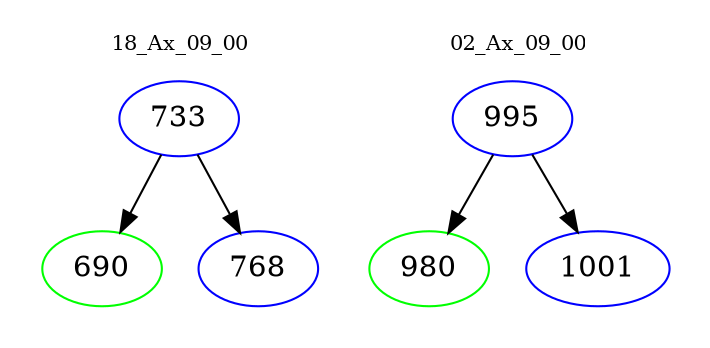 digraph{
subgraph cluster_0 {
color = white
label = "18_Ax_09_00";
fontsize=10;
T0_733 [label="733", color="blue"]
T0_733 -> T0_690 [color="black"]
T0_690 [label="690", color="green"]
T0_733 -> T0_768 [color="black"]
T0_768 [label="768", color="blue"]
}
subgraph cluster_1 {
color = white
label = "02_Ax_09_00";
fontsize=10;
T1_995 [label="995", color="blue"]
T1_995 -> T1_980 [color="black"]
T1_980 [label="980", color="green"]
T1_995 -> T1_1001 [color="black"]
T1_1001 [label="1001", color="blue"]
}
}
